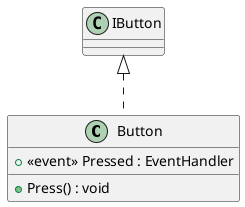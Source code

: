 @startuml
class Button {
    +  <<event>> Pressed : EventHandler 
    + Press() : void
}
IButton <|.. Button
@enduml
